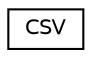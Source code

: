 digraph "Graphical Class Hierarchy"
{
  edge [fontname="Helvetica",fontsize="10",labelfontname="Helvetica",labelfontsize="10"];
  node [fontname="Helvetica",fontsize="10",shape=record];
  rankdir="LR";
  Node1 [label="CSV",height=0.2,width=0.4,color="black", fillcolor="white", style="filled",URL="$class_c_s_v.html"];
}

